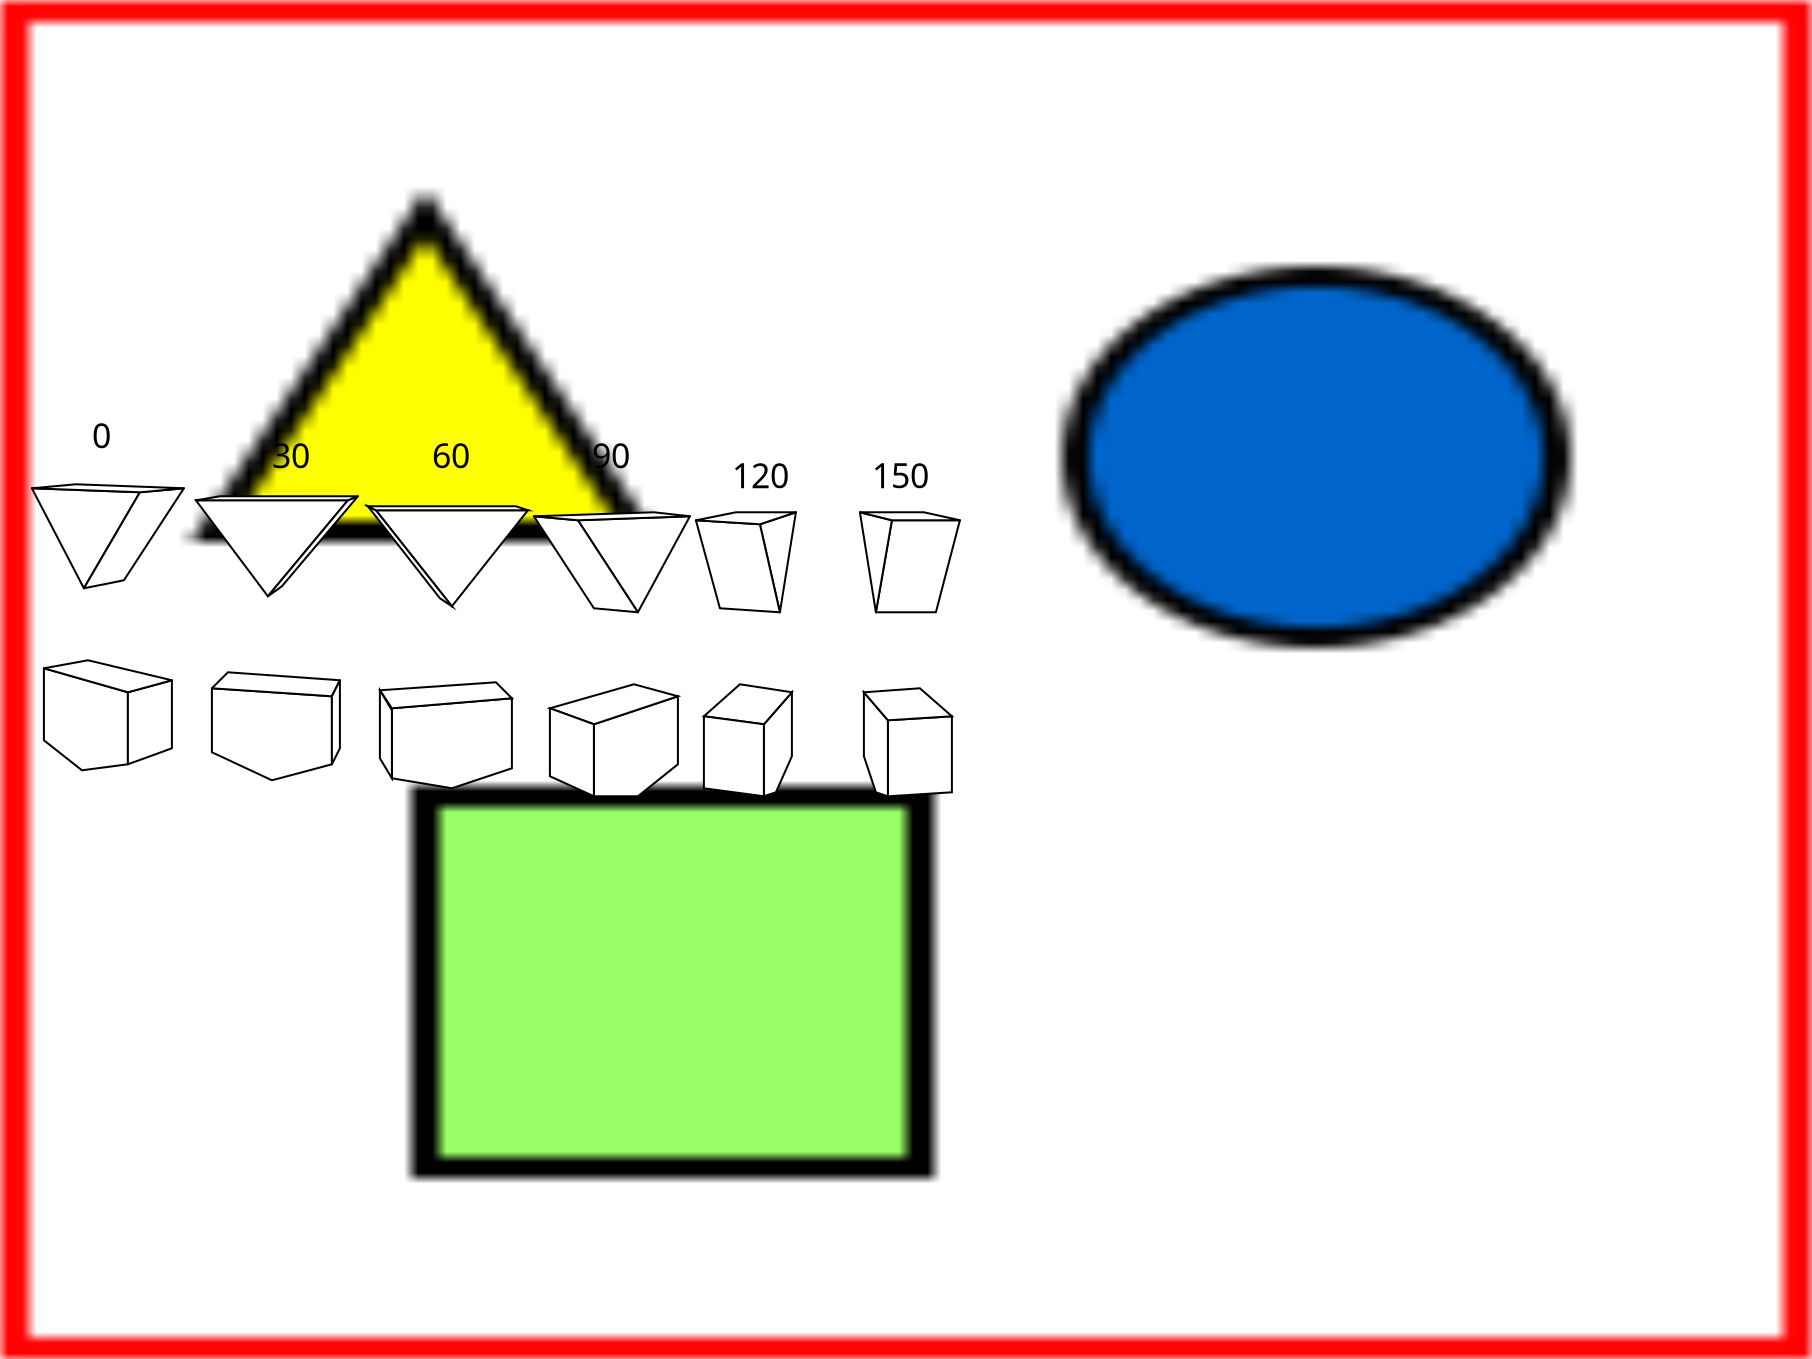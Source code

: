 <?xml version="1.0" encoding="UTF-8"?>
<dia:diagram xmlns:dia="http://www.lysator.liu.se/~alla/dia/">
  <dia:layer name="fundo" visible="true" connectable="true" active="true">
    <dia:object type="Standard - Image" version="0" id="O0">
      <dia:attribute name="obj_pos">
        <dia:point val="-21.545,-11.364"/>
      </dia:attribute>
      <dia:attribute name="obj_bb">
        <dia:rectangle val="-21.545,-11.364;68.964,56.518"/>
      </dia:attribute>
      <dia:attribute name="elem_corner">
        <dia:point val="-21.545,-11.364"/>
      </dia:attribute>
      <dia:attribute name="elem_width">
        <dia:real val="90.509"/>
      </dia:attribute>
      <dia:attribute name="elem_height">
        <dia:real val="67.882"/>
      </dia:attribute>
      <dia:attribute name="draw_border">
        <dia:boolean val="false"/>
      </dia:attribute>
      <dia:attribute name="keep_aspect">
        <dia:boolean val="true"/>
      </dia:attribute>
      <dia:attribute name="file">
        <dia:string>#/media/fernando/FER16G-BTRFS/LIBROS/FORMULATION/Gafieira-Book/code/stickman3d-library1/boveda/povraysrc1/tabuleiro/tabuleiro.png#</dia:string>
      </dia:attribute>
    </dia:object>
  </dia:layer>
  <dia:layer name="dibujo" visible="true" connectable="true">
    <dia:group>
      <dia:attribute name="meta">
        <dia:composite type="dict"/>
      </dia:attribute>
      <dia:attribute name="matrix"/>
      <dia:group>
        <dia:attribute name="meta">
          <dia:composite type="dict"/>
        </dia:attribute>
        <dia:attribute name="matrix"/>
        <dia:object type="Standard - Polygon" version="0" id="O1">
          <dia:attribute name="obj_pos">
            <dia:point val="-11,23"/>
          </dia:attribute>
          <dia:attribute name="obj_bb">
            <dia:rectangle val="-11.05,22.947;-4.95,27.653"/>
          </dia:attribute>
          <dia:attribute name="poly_points">
            <dia:point val="-11,23"/>
            <dia:point val="-5,23.4"/>
            <dia:point val="-5,26.8"/>
            <dia:point val="-8,27.6"/>
            <dia:point val="-11,26.2"/>
          </dia:attribute>
          <dia:attribute name="show_background">
            <dia:boolean val="true"/>
          </dia:attribute>
          <dia:attribute name="line_join">
            <dia:enum val="1"/>
          </dia:attribute>
        </dia:object>
        <dia:object type="Standard - Polygon" version="0" id="O2">
          <dia:attribute name="obj_pos">
            <dia:point val="-11,23"/>
          </dia:attribute>
          <dia:attribute name="obj_bb">
            <dia:rectangle val="-11.113,22.148;-4.522,23.452"/>
          </dia:attribute>
          <dia:attribute name="poly_points">
            <dia:point val="-11,23"/>
            <dia:point val="-5,23.4"/>
            <dia:point val="-4.6,22.6"/>
            <dia:point val="-10.2,22.2"/>
          </dia:attribute>
          <dia:attribute name="show_background">
            <dia:boolean val="true"/>
          </dia:attribute>
          <dia:attribute name="line_join">
            <dia:enum val="1"/>
          </dia:attribute>
        </dia:object>
        <dia:object type="Standard - Polygon" version="0" id="O3">
          <dia:attribute name="obj_pos">
            <dia:point val="-5,23.4"/>
          </dia:attribute>
          <dia:attribute name="obj_bb">
            <dia:rectangle val="-5.05,22.388;-4.55,27.012"/>
          </dia:attribute>
          <dia:attribute name="poly_points">
            <dia:point val="-5,23.4"/>
            <dia:point val="-4.6,22.6"/>
            <dia:point val="-4.6,26"/>
            <dia:point val="-5,26.8"/>
          </dia:attribute>
          <dia:attribute name="show_background">
            <dia:boolean val="true"/>
          </dia:attribute>
          <dia:attribute name="line_join">
            <dia:enum val="1"/>
          </dia:attribute>
        </dia:object>
      </dia:group>
      <dia:group>
        <dia:attribute name="meta">
          <dia:composite type="dict"/>
        </dia:attribute>
        <dia:attribute name="matrix"/>
        <dia:object type="Standard - Polygon" version="0" id="O4">
          <dia:attribute name="obj_pos">
            <dia:point val="-11.8,13.6"/>
          </dia:attribute>
          <dia:attribute name="obj_bb">
            <dia:rectangle val="-11.9,13.55;-4.093,18.481"/>
          </dia:attribute>
          <dia:attribute name="poly_points">
            <dia:point val="-11.8,13.6"/>
            <dia:point val="-4.2,13.6"/>
            <dia:point val="-8.2,18.4"/>
          </dia:attribute>
          <dia:attribute name="show_background">
            <dia:boolean val="true"/>
          </dia:attribute>
        </dia:object>
        <dia:object type="Standard - Polygon" version="0" id="O5">
          <dia:attribute name="obj_pos">
            <dia:point val="-4.2,13.6"/>
          </dia:attribute>
          <dia:attribute name="obj_bb">
            <dia:rectangle val="-8.487,13.279;-3.533,18.667"/>
          </dia:attribute>
          <dia:attribute name="poly_points">
            <dia:point val="-4.2,13.6"/>
            <dia:point val="-3.7,13.4"/>
            <dia:point val="-7.5,17.9"/>
            <dia:point val="-8.2,18.4"/>
          </dia:attribute>
          <dia:attribute name="show_background">
            <dia:boolean val="true"/>
          </dia:attribute>
          <dia:attribute name="line_join">
            <dia:enum val="1"/>
          </dia:attribute>
        </dia:object>
        <dia:object type="Standard - Polygon" version="0" id="O6">
          <dia:attribute name="obj_pos">
            <dia:point val="-11.8,13.6"/>
          </dia:attribute>
          <dia:attribute name="obj_bb">
            <dia:rectangle val="-11.808,13.35;-3.44,13.65"/>
          </dia:attribute>
          <dia:attribute name="poly_points">
            <dia:point val="-11.8,13.6"/>
            <dia:point val="-4.2,13.6"/>
            <dia:point val="-3.7,13.4"/>
            <dia:point val="-10.6,13.4"/>
          </dia:attribute>
          <dia:attribute name="show_background">
            <dia:boolean val="true"/>
          </dia:attribute>
          <dia:attribute name="line_join">
            <dia:enum val="1"/>
          </dia:attribute>
        </dia:object>
      </dia:group>
    </dia:group>
    <dia:group>
      <dia:attribute name="meta">
        <dia:composite type="dict"/>
      </dia:attribute>
      <dia:attribute name="matrix"/>
      <dia:group>
        <dia:attribute name="meta">
          <dia:composite type="dict"/>
        </dia:attribute>
        <dia:attribute name="matrix"/>
        <dia:object type="Standard - Polygon" version="0" id="O7">
          <dia:attribute name="obj_pos">
            <dia:point val="-20,13"/>
          </dia:attribute>
          <dia:attribute name="obj_bb">
            <dia:rectangle val="-20.084,12.947;-14.515,18.104"/>
          </dia:attribute>
          <dia:attribute name="poly_points">
            <dia:point val="-20,13"/>
            <dia:point val="-14.6,13.2"/>
            <dia:point val="-17.4,18"/>
          </dia:attribute>
          <dia:attribute name="show_background">
            <dia:boolean val="true"/>
          </dia:attribute>
          <dia:attribute name="line_join">
            <dia:enum val="1"/>
          </dia:attribute>
        </dia:object>
        <dia:object type="Standard - Polygon" version="0" id="O8">
          <dia:attribute name="obj_pos">
            <dia:point val="-14.6,13.2"/>
          </dia:attribute>
          <dia:attribute name="obj_bb">
            <dia:rectangle val="-17.499,12.941;-12.302,18.071"/>
          </dia:attribute>
          <dia:attribute name="poly_points">
            <dia:point val="-14.6,13.2"/>
            <dia:point val="-12.4,13"/>
            <dia:point val="-15.4,17.6"/>
            <dia:point val="-17.4,18"/>
          </dia:attribute>
          <dia:attribute name="show_background">
            <dia:boolean val="true"/>
          </dia:attribute>
          <dia:attribute name="line_join">
            <dia:enum val="1"/>
          </dia:attribute>
        </dia:object>
        <dia:object type="Standard - Polygon" version="0" id="O9">
          <dia:attribute name="obj_pos">
            <dia:point val="-14.6,13.2"/>
          </dia:attribute>
          <dia:attribute name="obj_bb">
            <dia:rectangle val="-20.005,12.75;-12.396,13.25"/>
          </dia:attribute>
          <dia:attribute name="poly_points">
            <dia:point val="-14.6,13.2"/>
            <dia:point val="-12.4,13"/>
            <dia:point val="-17.8,12.8"/>
            <dia:point val="-20,13"/>
          </dia:attribute>
          <dia:attribute name="show_background">
            <dia:boolean val="true"/>
          </dia:attribute>
          <dia:attribute name="line_join">
            <dia:enum val="1"/>
          </dia:attribute>
        </dia:object>
      </dia:group>
      <dia:group>
        <dia:attribute name="meta">
          <dia:composite type="dict"/>
        </dia:attribute>
        <dia:attribute name="matrix"/>
        <dia:object type="Standard - Polygon" version="0" id="O10">
          <dia:attribute name="obj_pos">
            <dia:point val="-19.4,22"/>
          </dia:attribute>
          <dia:attribute name="obj_bb">
            <dia:rectangle val="-19.45,21.934;-15.15,27.152"/>
          </dia:attribute>
          <dia:attribute name="poly_points">
            <dia:point val="-19.4,22"/>
            <dia:point val="-15.2,23.2"/>
            <dia:point val="-15.2,26.8"/>
            <dia:point val="-17.5,27.1"/>
            <dia:point val="-19.4,25.6"/>
          </dia:attribute>
          <dia:attribute name="show_background">
            <dia:boolean val="true"/>
          </dia:attribute>
          <dia:attribute name="line_join">
            <dia:enum val="1"/>
          </dia:attribute>
        </dia:object>
        <dia:object type="Standard - Polygon" version="0" id="O11">
          <dia:attribute name="obj_pos">
            <dia:point val="-15.2,23.2"/>
          </dia:attribute>
          <dia:attribute name="obj_bb">
            <dia:rectangle val="-15.25,22.535;-12.95,26.871"/>
          </dia:attribute>
          <dia:attribute name="poly_points">
            <dia:point val="-15.2,23.2"/>
            <dia:point val="-13,22.6"/>
            <dia:point val="-13,26"/>
            <dia:point val="-15.2,26.8"/>
          </dia:attribute>
          <dia:attribute name="show_background">
            <dia:boolean val="true"/>
          </dia:attribute>
          <dia:attribute name="line_join">
            <dia:enum val="1"/>
          </dia:attribute>
        </dia:object>
        <dia:object type="Standard - Polygon" version="0" id="O12">
          <dia:attribute name="obj_pos">
            <dia:point val="-19.4,22"/>
          </dia:attribute>
          <dia:attribute name="obj_bb">
            <dia:rectangle val="-19.62,21.549;-12.798,23.252"/>
          </dia:attribute>
          <dia:attribute name="poly_points">
            <dia:point val="-19.4,22"/>
            <dia:point val="-17.2,21.6"/>
            <dia:point val="-13,22.6"/>
            <dia:point val="-15.2,23.2"/>
          </dia:attribute>
          <dia:attribute name="show_background">
            <dia:boolean val="true"/>
          </dia:attribute>
          <dia:attribute name="line_join">
            <dia:enum val="1"/>
          </dia:attribute>
        </dia:object>
      </dia:group>
    </dia:group>
    <dia:group>
      <dia:attribute name="meta">
        <dia:composite type="dict"/>
      </dia:attribute>
      <dia:attribute name="matrix"/>
      <dia:group>
        <dia:attribute name="meta">
          <dia:composite type="dict"/>
        </dia:attribute>
        <dia:attribute name="matrix"/>
        <dia:object type="Standard - Polygon" version="0" id="O13">
          <dia:attribute name="obj_pos">
            <dia:point val="-2,24"/>
          </dia:attribute>
          <dia:attribute name="obj_bb">
            <dia:rectangle val="-2.05,23.446;4.05,28.051"/>
          </dia:attribute>
          <dia:attribute name="poly_points">
            <dia:point val="-2,24"/>
            <dia:point val="4,23.5"/>
            <dia:point val="4,27"/>
            <dia:point val="1,28"/>
            <dia:point val="-2,27.5"/>
          </dia:attribute>
          <dia:attribute name="show_background">
            <dia:boolean val="true"/>
          </dia:attribute>
        </dia:object>
        <dia:object type="Standard - Polygon" version="0" id="O14">
          <dia:attribute name="obj_pos">
            <dia:point val="-2.6,23.1"/>
          </dia:attribute>
          <dia:attribute name="obj_bb">
            <dia:rectangle val="-2.689,22.649;4.112,24.052"/>
          </dia:attribute>
          <dia:attribute name="poly_points">
            <dia:point val="-2.6,23.1"/>
            <dia:point val="3.2,22.7"/>
            <dia:point val="4,23.5"/>
            <dia:point val="-2,24"/>
          </dia:attribute>
          <dia:attribute name="show_background">
            <dia:boolean val="true"/>
          </dia:attribute>
        </dia:object>
        <dia:object type="Standard - Polygon" version="0" id="O15">
          <dia:attribute name="obj_pos">
            <dia:point val="-2.6,23.1"/>
          </dia:attribute>
          <dia:attribute name="obj_bb">
            <dia:rectangle val="-2.65,22.919;-1.95,27.68"/>
          </dia:attribute>
          <dia:attribute name="poly_points">
            <dia:point val="-2.6,23.1"/>
            <dia:point val="-2,24.1"/>
            <dia:point val="-2,27.5"/>
            <dia:point val="-2.6,26.5"/>
          </dia:attribute>
          <dia:attribute name="show_background">
            <dia:boolean val="true"/>
          </dia:attribute>
        </dia:object>
      </dia:group>
      <dia:group>
        <dia:attribute name="meta">
          <dia:composite type="dict"/>
        </dia:attribute>
        <dia:attribute name="matrix"/>
        <dia:object type="Standard - Polygon" version="0" id="O16">
          <dia:attribute name="obj_pos">
            <dia:point val="-2.8,14.1"/>
          </dia:attribute>
          <dia:attribute name="obj_bb">
            <dia:rectangle val="-2.903,14.05;4.903,18.981"/>
          </dia:attribute>
          <dia:attribute name="poly_points">
            <dia:point val="-2.8,14.1"/>
            <dia:point val="4.8,14.1"/>
            <dia:point val="1,18.9"/>
          </dia:attribute>
          <dia:attribute name="show_background">
            <dia:boolean val="true"/>
          </dia:attribute>
        </dia:object>
        <dia:object type="Standard - Polygon" version="0" id="O17">
          <dia:attribute name="obj_pos">
            <dia:point val="-3.2,13.9"/>
          </dia:attribute>
          <dia:attribute name="obj_bb">
            <dia:rectangle val="-3.376,13.756;1.236,19.117"/>
          </dia:attribute>
          <dia:attribute name="poly_points">
            <dia:point val="-3.2,13.9"/>
            <dia:point val="-2.8,14.1"/>
            <dia:point val="1,18.9"/>
            <dia:point val="0.4,18.5"/>
          </dia:attribute>
          <dia:attribute name="show_background">
            <dia:boolean val="true"/>
          </dia:attribute>
        </dia:object>
        <dia:object type="Standard - Polygon" version="0" id="O18">
          <dia:attribute name="obj_pos">
            <dia:point val="-3.2,13.9"/>
          </dia:attribute>
          <dia:attribute name="obj_bb">
            <dia:rectangle val="-3.412,13.85;5.108,14.15"/>
          </dia:attribute>
          <dia:attribute name="poly_points">
            <dia:point val="-3.2,13.9"/>
            <dia:point val="-2.8,14.1"/>
            <dia:point val="4.8,14.1"/>
            <dia:point val="4.2,13.9"/>
          </dia:attribute>
          <dia:attribute name="show_background">
            <dia:boolean val="true"/>
          </dia:attribute>
        </dia:object>
      </dia:group>
    </dia:group>
    <dia:group>
      <dia:attribute name="meta">
        <dia:composite type="dict"/>
      </dia:attribute>
      <dia:attribute name="matrix"/>
      <dia:group>
        <dia:attribute name="meta">
          <dia:composite type="dict"/>
        </dia:attribute>
        <dia:attribute name="matrix"/>
        <dia:object type="Standard - Polygon" version="0" id="O19">
          <dia:attribute name="obj_pos">
            <dia:point val="8.1,24.8"/>
          </dia:attribute>
          <dia:attribute name="obj_bb">
            <dia:rectangle val="8.05,23.331;12.35,28.45"/>
          </dia:attribute>
          <dia:attribute name="poly_points">
            <dia:point val="8.1,24.8"/>
            <dia:point val="12.3,23.4"/>
            <dia:point val="12.3,26.8"/>
            <dia:point val="10.3,28.4"/>
            <dia:point val="8.1,28.4"/>
          </dia:attribute>
          <dia:attribute name="show_background">
            <dia:boolean val="true"/>
          </dia:attribute>
        </dia:object>
        <dia:object type="Standard - Polygon" version="0" id="O20">
          <dia:attribute name="obj_pos">
            <dia:point val="5.9,24"/>
          </dia:attribute>
          <dia:attribute name="obj_bb">
            <dia:rectangle val="5.738,22.748;12.473,24.853"/>
          </dia:attribute>
          <dia:attribute name="poly_points">
            <dia:point val="5.9,24"/>
            <dia:point val="10.1,22.8"/>
            <dia:point val="12.3,23.4"/>
            <dia:point val="8.1,24.8"/>
          </dia:attribute>
          <dia:attribute name="show_background">
            <dia:boolean val="true"/>
          </dia:attribute>
        </dia:object>
        <dia:object type="Standard - Polygon" version="0" id="O21">
          <dia:attribute name="obj_pos">
            <dia:point val="5.9,24"/>
          </dia:attribute>
          <dia:attribute name="obj_bb">
            <dia:rectangle val="5.85,23.929;8.15,28.478"/>
          </dia:attribute>
          <dia:attribute name="poly_points">
            <dia:point val="5.9,24"/>
            <dia:point val="8.1,24.8"/>
            <dia:point val="8.1,28.4"/>
            <dia:point val="5.9,27.4"/>
          </dia:attribute>
          <dia:attribute name="show_background">
            <dia:boolean val="true"/>
          </dia:attribute>
        </dia:object>
      </dia:group>
      <dia:group>
        <dia:attribute name="meta">
          <dia:composite type="dict"/>
        </dia:attribute>
        <dia:attribute name="matrix"/>
        <dia:object type="Standard - Polygon" version="0" id="O22">
          <dia:attribute name="obj_pos">
            <dia:point val="7.3,14.6"/>
          </dia:attribute>
          <dia:attribute name="obj_bb">
            <dia:rectangle val="7.21,14.347;12.986,19.298"/>
          </dia:attribute>
          <dia:attribute name="poly_points">
            <dia:point val="7.3,14.6"/>
            <dia:point val="12.9,14.4"/>
            <dia:point val="10.3,19.2"/>
          </dia:attribute>
          <dia:attribute name="show_background">
            <dia:boolean val="true"/>
          </dia:attribute>
          <dia:attribute name="line_join">
            <dia:enum val="1"/>
          </dia:attribute>
        </dia:object>
        <dia:object type="Standard - Polygon" version="0" id="O23">
          <dia:attribute name="obj_pos">
            <dia:point val="5.1,14.4"/>
          </dia:attribute>
          <dia:attribute name="obj_bb">
            <dia:rectangle val="5.002,14.341;10.398,19.259"/>
          </dia:attribute>
          <dia:attribute name="poly_points">
            <dia:point val="5.1,14.4"/>
            <dia:point val="7.3,14.6"/>
            <dia:point val="10.3,19.2"/>
            <dia:point val="8.1,19"/>
          </dia:attribute>
          <dia:attribute name="show_background">
            <dia:boolean val="true"/>
          </dia:attribute>
          <dia:attribute name="line_join">
            <dia:enum val="1"/>
          </dia:attribute>
        </dia:object>
        <dia:object type="Standard - Polygon" version="0" id="O24">
          <dia:attribute name="obj_pos">
            <dia:point val="5.1,14.4"/>
          </dia:attribute>
          <dia:attribute name="obj_bb">
            <dia:rectangle val="5.095,14.15;12.905,14.65"/>
          </dia:attribute>
          <dia:attribute name="poly_points">
            <dia:point val="5.1,14.4"/>
            <dia:point val="7.3,14.6"/>
            <dia:point val="12.9,14.4"/>
            <dia:point val="11.1,14.2"/>
          </dia:attribute>
          <dia:attribute name="show_background">
            <dia:boolean val="true"/>
          </dia:attribute>
          <dia:attribute name="line_join">
            <dia:enum val="1"/>
          </dia:attribute>
        </dia:object>
      </dia:group>
    </dia:group>
    <dia:group>
      <dia:attribute name="meta">
        <dia:composite type="dict"/>
      </dia:attribute>
      <dia:attribute name="matrix"/>
      <dia:group>
        <dia:attribute name="meta">
          <dia:composite type="dict"/>
        </dia:attribute>
        <dia:attribute name="matrix"/>
        <dia:object type="Standard - Polygon" version="0" id="O25">
          <dia:attribute name="obj_pos">
            <dia:point val="16.6,24.8"/>
          </dia:attribute>
          <dia:attribute name="obj_bb">
            <dia:rectangle val="16.55,23.067;18.05,28.469"/>
          </dia:attribute>
          <dia:attribute name="poly_points">
            <dia:point val="16.6,24.8"/>
            <dia:point val="18,23.2"/>
            <dia:point val="18,26.4"/>
            <dia:point val="17.2,28.2"/>
            <dia:point val="16.6,28.4"/>
          </dia:attribute>
          <dia:attribute name="show_background">
            <dia:boolean val="true"/>
          </dia:attribute>
        </dia:object>
        <dia:object type="Standard - Polygon" version="0" id="O26">
          <dia:attribute name="obj_pos">
            <dia:point val="13.6,24.4"/>
          </dia:attribute>
          <dia:attribute name="obj_bb">
            <dia:rectangle val="13.485,22.747;18.098,24.853"/>
          </dia:attribute>
          <dia:attribute name="poly_points">
            <dia:point val="13.6,24.4"/>
            <dia:point val="15.4,22.8"/>
            <dia:point val="18,23.2"/>
            <dia:point val="16.6,24.8"/>
          </dia:attribute>
          <dia:attribute name="show_background">
            <dia:boolean val="true"/>
          </dia:attribute>
        </dia:object>
        <dia:object type="Standard - Polygon" version="0" id="O27">
          <dia:attribute name="obj_pos">
            <dia:point val="13.6,24.4"/>
          </dia:attribute>
          <dia:attribute name="obj_bb">
            <dia:rectangle val="13.55,24.343;16.65,28.457"/>
          </dia:attribute>
          <dia:attribute name="poly_points">
            <dia:point val="13.6,24.4"/>
            <dia:point val="16.6,24.8"/>
            <dia:point val="16.6,28.4"/>
            <dia:point val="13.6,28"/>
          </dia:attribute>
          <dia:attribute name="show_background">
            <dia:boolean val="true"/>
          </dia:attribute>
        </dia:object>
      </dia:group>
      <dia:group>
        <dia:attribute name="meta">
          <dia:composite type="dict"/>
        </dia:attribute>
        <dia:attribute name="matrix"/>
        <dia:object type="Standard - Polygon" version="0" id="O28">
          <dia:attribute name="obj_pos">
            <dia:point val="16.4,14.8"/>
          </dia:attribute>
          <dia:attribute name="obj_bb">
            <dia:rectangle val="16.341,14.127;18.262,19.463"/>
          </dia:attribute>
          <dia:attribute name="poly_points">
            <dia:point val="16.4,14.8"/>
            <dia:point val="18.2,14.2"/>
            <dia:point val="17.4,19.2"/>
          </dia:attribute>
          <dia:attribute name="show_background">
            <dia:boolean val="true"/>
          </dia:attribute>
          <dia:attribute name="line_join">
            <dia:enum val="1"/>
          </dia:attribute>
        </dia:object>
        <dia:object type="Standard - Polygon" version="0" id="O29">
          <dia:attribute name="obj_pos">
            <dia:point val="13.2,14.6"/>
          </dia:attribute>
          <dia:attribute name="obj_bb">
            <dia:rectangle val="13.133,14.546;17.464,19.254"/>
          </dia:attribute>
          <dia:attribute name="poly_points">
            <dia:point val="13.2,14.6"/>
            <dia:point val="16.4,14.8"/>
            <dia:point val="17.4,19.2"/>
            <dia:point val="14.4,19"/>
          </dia:attribute>
          <dia:attribute name="show_background">
            <dia:boolean val="true"/>
          </dia:attribute>
          <dia:attribute name="line_join">
            <dia:enum val="1"/>
          </dia:attribute>
        </dia:object>
        <dia:object type="Standard - Polygon" version="0" id="O30">
          <dia:attribute name="obj_pos">
            <dia:point val="13.2,14.6"/>
          </dia:attribute>
          <dia:attribute name="obj_bb">
            <dia:rectangle val="12.815,14.15;18.508,14.851"/>
          </dia:attribute>
          <dia:attribute name="poly_points">
            <dia:point val="13.2,14.6"/>
            <dia:point val="16.4,14.8"/>
            <dia:point val="18.2,14.2"/>
            <dia:point val="15.2,14.2"/>
          </dia:attribute>
          <dia:attribute name="show_background">
            <dia:boolean val="true"/>
          </dia:attribute>
          <dia:attribute name="line_join">
            <dia:enum val="1"/>
          </dia:attribute>
        </dia:object>
      </dia:group>
    </dia:group>
    <dia:group>
      <dia:attribute name="meta">
        <dia:composite type="dict"/>
      </dia:attribute>
      <dia:attribute name="matrix"/>
      <dia:group>
        <dia:attribute name="meta">
          <dia:composite type="dict"/>
        </dia:attribute>
        <dia:attribute name="matrix"/>
        <dia:object type="Standard - Polygon" version="0" id="O31">
          <dia:attribute name="obj_pos">
            <dia:point val="23,14.6"/>
          </dia:attribute>
          <dia:attribute name="obj_bb">
            <dia:rectangle val="22.141,14.55;26.465,19.25"/>
          </dia:attribute>
          <dia:attribute name="poly_points">
            <dia:point val="23,14.6"/>
            <dia:point val="26.4,14.6"/>
            <dia:point val="25.2,19.2"/>
            <dia:point val="22.2,19.2"/>
          </dia:attribute>
          <dia:attribute name="show_background">
            <dia:boolean val="true"/>
          </dia:attribute>
          <dia:attribute name="line_join">
            <dia:enum val="1"/>
          </dia:attribute>
        </dia:object>
        <dia:object type="Standard - Polygon" version="0" id="O32">
          <dia:attribute name="obj_pos">
            <dia:point val="21.4,14.2"/>
          </dia:attribute>
          <dia:attribute name="obj_bb">
            <dia:rectangle val="21.339,14.133;23.057,19.504"/>
          </dia:attribute>
          <dia:attribute name="poly_points">
            <dia:point val="21.4,14.2"/>
            <dia:point val="23,14.6"/>
            <dia:point val="22.2,19.2"/>
          </dia:attribute>
          <dia:attribute name="show_background">
            <dia:boolean val="true"/>
          </dia:attribute>
          <dia:attribute name="line_join">
            <dia:enum val="1"/>
          </dia:attribute>
        </dia:object>
        <dia:object type="Standard - Polygon" version="0" id="O33">
          <dia:attribute name="obj_pos">
            <dia:point val="21.4,14.2"/>
          </dia:attribute>
          <dia:attribute name="obj_bb">
            <dia:rectangle val="20.994,14.15;26.855,14.65"/>
          </dia:attribute>
          <dia:attribute name="poly_points">
            <dia:point val="21.4,14.2"/>
            <dia:point val="24.6,14.2"/>
            <dia:point val="26.4,14.6"/>
            <dia:point val="23,14.6"/>
          </dia:attribute>
          <dia:attribute name="show_background">
            <dia:boolean val="true"/>
          </dia:attribute>
          <dia:attribute name="line_join">
            <dia:enum val="1"/>
          </dia:attribute>
        </dia:object>
      </dia:group>
      <dia:group>
        <dia:attribute name="meta">
          <dia:composite type="dict"/>
        </dia:attribute>
        <dia:attribute name="matrix"/>
        <dia:object type="Standard - Polygon" version="0" id="O34">
          <dia:attribute name="obj_pos">
            <dia:point val="22.8,24.6"/>
          </dia:attribute>
          <dia:attribute name="obj_bb">
            <dia:rectangle val="22.75,24.347;26.05,28.453"/>
          </dia:attribute>
          <dia:attribute name="poly_points">
            <dia:point val="22.8,24.6"/>
            <dia:point val="26,24.4"/>
            <dia:point val="26,28.2"/>
            <dia:point val="22.8,28.4"/>
          </dia:attribute>
          <dia:attribute name="show_background">
            <dia:boolean val="true"/>
          </dia:attribute>
        </dia:object>
        <dia:object type="Standard - Polygon" version="0" id="O35">
          <dia:attribute name="obj_pos">
            <dia:point val="21.6,23.2"/>
          </dia:attribute>
          <dia:attribute name="obj_bb">
            <dia:rectangle val="21.55,23.065;22.85,28.469"/>
          </dia:attribute>
          <dia:attribute name="poly_points">
            <dia:point val="21.6,23.2"/>
            <dia:point val="22.8,24.6"/>
            <dia:point val="22.8,28.4"/>
            <dia:point val="22.2,28.2"/>
            <dia:point val="21.6,26.4"/>
          </dia:attribute>
          <dia:attribute name="show_background">
            <dia:boolean val="true"/>
          </dia:attribute>
        </dia:object>
        <dia:object type="Standard - Polygon" version="0" id="O36">
          <dia:attribute name="obj_pos">
            <dia:point val="21.6,23.2"/>
          </dia:attribute>
          <dia:attribute name="obj_bb">
            <dia:rectangle val="21.497,22.949;26.124,24.651"/>
          </dia:attribute>
          <dia:attribute name="poly_points">
            <dia:point val="21.6,23.2"/>
            <dia:point val="24.4,23"/>
            <dia:point val="26,24.4"/>
            <dia:point val="22.8,24.6"/>
          </dia:attribute>
          <dia:attribute name="show_background">
            <dia:boolean val="true"/>
          </dia:attribute>
        </dia:object>
      </dia:group>
    </dia:group>
    <dia:object type="Standard - Text" version="1" id="O37">
      <dia:attribute name="obj_pos">
        <dia:point val="-17,11"/>
      </dia:attribute>
      <dia:attribute name="obj_bb">
        <dia:rectangle val="-17,9.428;-15.922,11.4"/>
      </dia:attribute>
      <dia:attribute name="text">
        <dia:composite type="text">
          <dia:attribute name="string">
            <dia:string>#0#</dia:string>
          </dia:attribute>
          <dia:attribute name="font">
            <dia:font family="sans" style="0" name="Helvetica"/>
          </dia:attribute>
          <dia:attribute name="height">
            <dia:real val="2.117"/>
          </dia:attribute>
          <dia:attribute name="pos">
            <dia:point val="-17,11"/>
          </dia:attribute>
          <dia:attribute name="color">
            <dia:color val="#000000ff"/>
          </dia:attribute>
          <dia:attribute name="alignment">
            <dia:enum val="0"/>
          </dia:attribute>
        </dia:composite>
      </dia:attribute>
      <dia:attribute name="valign">
        <dia:enum val="3"/>
      </dia:attribute>
    </dia:object>
    <dia:object type="Standard - Text" version="1" id="O38">
      <dia:attribute name="obj_pos">
        <dia:point val="-8,12"/>
      </dia:attribute>
      <dia:attribute name="obj_bb">
        <dia:rectangle val="-8,10.428;-5.845,12.4"/>
      </dia:attribute>
      <dia:attribute name="text">
        <dia:composite type="text">
          <dia:attribute name="string">
            <dia:string>#30#</dia:string>
          </dia:attribute>
          <dia:attribute name="font">
            <dia:font family="sans" style="0" name="Helvetica"/>
          </dia:attribute>
          <dia:attribute name="height">
            <dia:real val="2.117"/>
          </dia:attribute>
          <dia:attribute name="pos">
            <dia:point val="-8,12"/>
          </dia:attribute>
          <dia:attribute name="color">
            <dia:color val="#000000ff"/>
          </dia:attribute>
          <dia:attribute name="alignment">
            <dia:enum val="0"/>
          </dia:attribute>
        </dia:composite>
      </dia:attribute>
      <dia:attribute name="valign">
        <dia:enum val="3"/>
      </dia:attribute>
    </dia:object>
    <dia:object type="Standard - Text" version="1" id="O39">
      <dia:attribute name="obj_pos">
        <dia:point val="0,12"/>
      </dia:attribute>
      <dia:attribute name="obj_bb">
        <dia:rectangle val="0,10.428;2.155,12.4"/>
      </dia:attribute>
      <dia:attribute name="text">
        <dia:composite type="text">
          <dia:attribute name="string">
            <dia:string>#60#</dia:string>
          </dia:attribute>
          <dia:attribute name="font">
            <dia:font family="sans" style="0" name="Helvetica"/>
          </dia:attribute>
          <dia:attribute name="height">
            <dia:real val="2.117"/>
          </dia:attribute>
          <dia:attribute name="pos">
            <dia:point val="0,12"/>
          </dia:attribute>
          <dia:attribute name="color">
            <dia:color val="#000000ff"/>
          </dia:attribute>
          <dia:attribute name="alignment">
            <dia:enum val="0"/>
          </dia:attribute>
        </dia:composite>
      </dia:attribute>
      <dia:attribute name="valign">
        <dia:enum val="3"/>
      </dia:attribute>
    </dia:object>
    <dia:object type="Standard - Text" version="1" id="O40">
      <dia:attribute name="obj_pos">
        <dia:point val="8,12"/>
      </dia:attribute>
      <dia:attribute name="obj_bb">
        <dia:rectangle val="8,10.428;10.155,12.4"/>
      </dia:attribute>
      <dia:attribute name="text">
        <dia:composite type="text">
          <dia:attribute name="string">
            <dia:string>#90#</dia:string>
          </dia:attribute>
          <dia:attribute name="font">
            <dia:font family="sans" style="0" name="Helvetica"/>
          </dia:attribute>
          <dia:attribute name="height">
            <dia:real val="2.117"/>
          </dia:attribute>
          <dia:attribute name="pos">
            <dia:point val="8,12"/>
          </dia:attribute>
          <dia:attribute name="color">
            <dia:color val="#000000ff"/>
          </dia:attribute>
          <dia:attribute name="alignment">
            <dia:enum val="0"/>
          </dia:attribute>
        </dia:composite>
      </dia:attribute>
      <dia:attribute name="valign">
        <dia:enum val="3"/>
      </dia:attribute>
    </dia:object>
    <dia:object type="Standard - Text" version="1" id="O41">
      <dia:attribute name="obj_pos">
        <dia:point val="15,13"/>
      </dia:attribute>
      <dia:attribute name="obj_bb">
        <dia:rectangle val="15,11.428;18.233,13.4"/>
      </dia:attribute>
      <dia:attribute name="text">
        <dia:composite type="text">
          <dia:attribute name="string">
            <dia:string>#120#</dia:string>
          </dia:attribute>
          <dia:attribute name="font">
            <dia:font family="sans" style="0" name="Helvetica"/>
          </dia:attribute>
          <dia:attribute name="height">
            <dia:real val="2.117"/>
          </dia:attribute>
          <dia:attribute name="pos">
            <dia:point val="15,13"/>
          </dia:attribute>
          <dia:attribute name="color">
            <dia:color val="#000000ff"/>
          </dia:attribute>
          <dia:attribute name="alignment">
            <dia:enum val="0"/>
          </dia:attribute>
        </dia:composite>
      </dia:attribute>
      <dia:attribute name="valign">
        <dia:enum val="3"/>
      </dia:attribute>
    </dia:object>
    <dia:object type="Standard - Text" version="1" id="O42">
      <dia:attribute name="obj_pos">
        <dia:point val="22,13"/>
      </dia:attribute>
      <dia:attribute name="obj_bb">
        <dia:rectangle val="22,11.428;25.233,13.4"/>
      </dia:attribute>
      <dia:attribute name="text">
        <dia:composite type="text">
          <dia:attribute name="string">
            <dia:string>#150#</dia:string>
          </dia:attribute>
          <dia:attribute name="font">
            <dia:font family="sans" style="0" name="Helvetica"/>
          </dia:attribute>
          <dia:attribute name="height">
            <dia:real val="2.117"/>
          </dia:attribute>
          <dia:attribute name="pos">
            <dia:point val="22,13"/>
          </dia:attribute>
          <dia:attribute name="color">
            <dia:color val="#000000ff"/>
          </dia:attribute>
          <dia:attribute name="alignment">
            <dia:enum val="0"/>
          </dia:attribute>
        </dia:composite>
      </dia:attribute>
      <dia:attribute name="valign">
        <dia:enum val="3"/>
      </dia:attribute>
    </dia:object>
  </dia:layer>
</dia:diagram>
